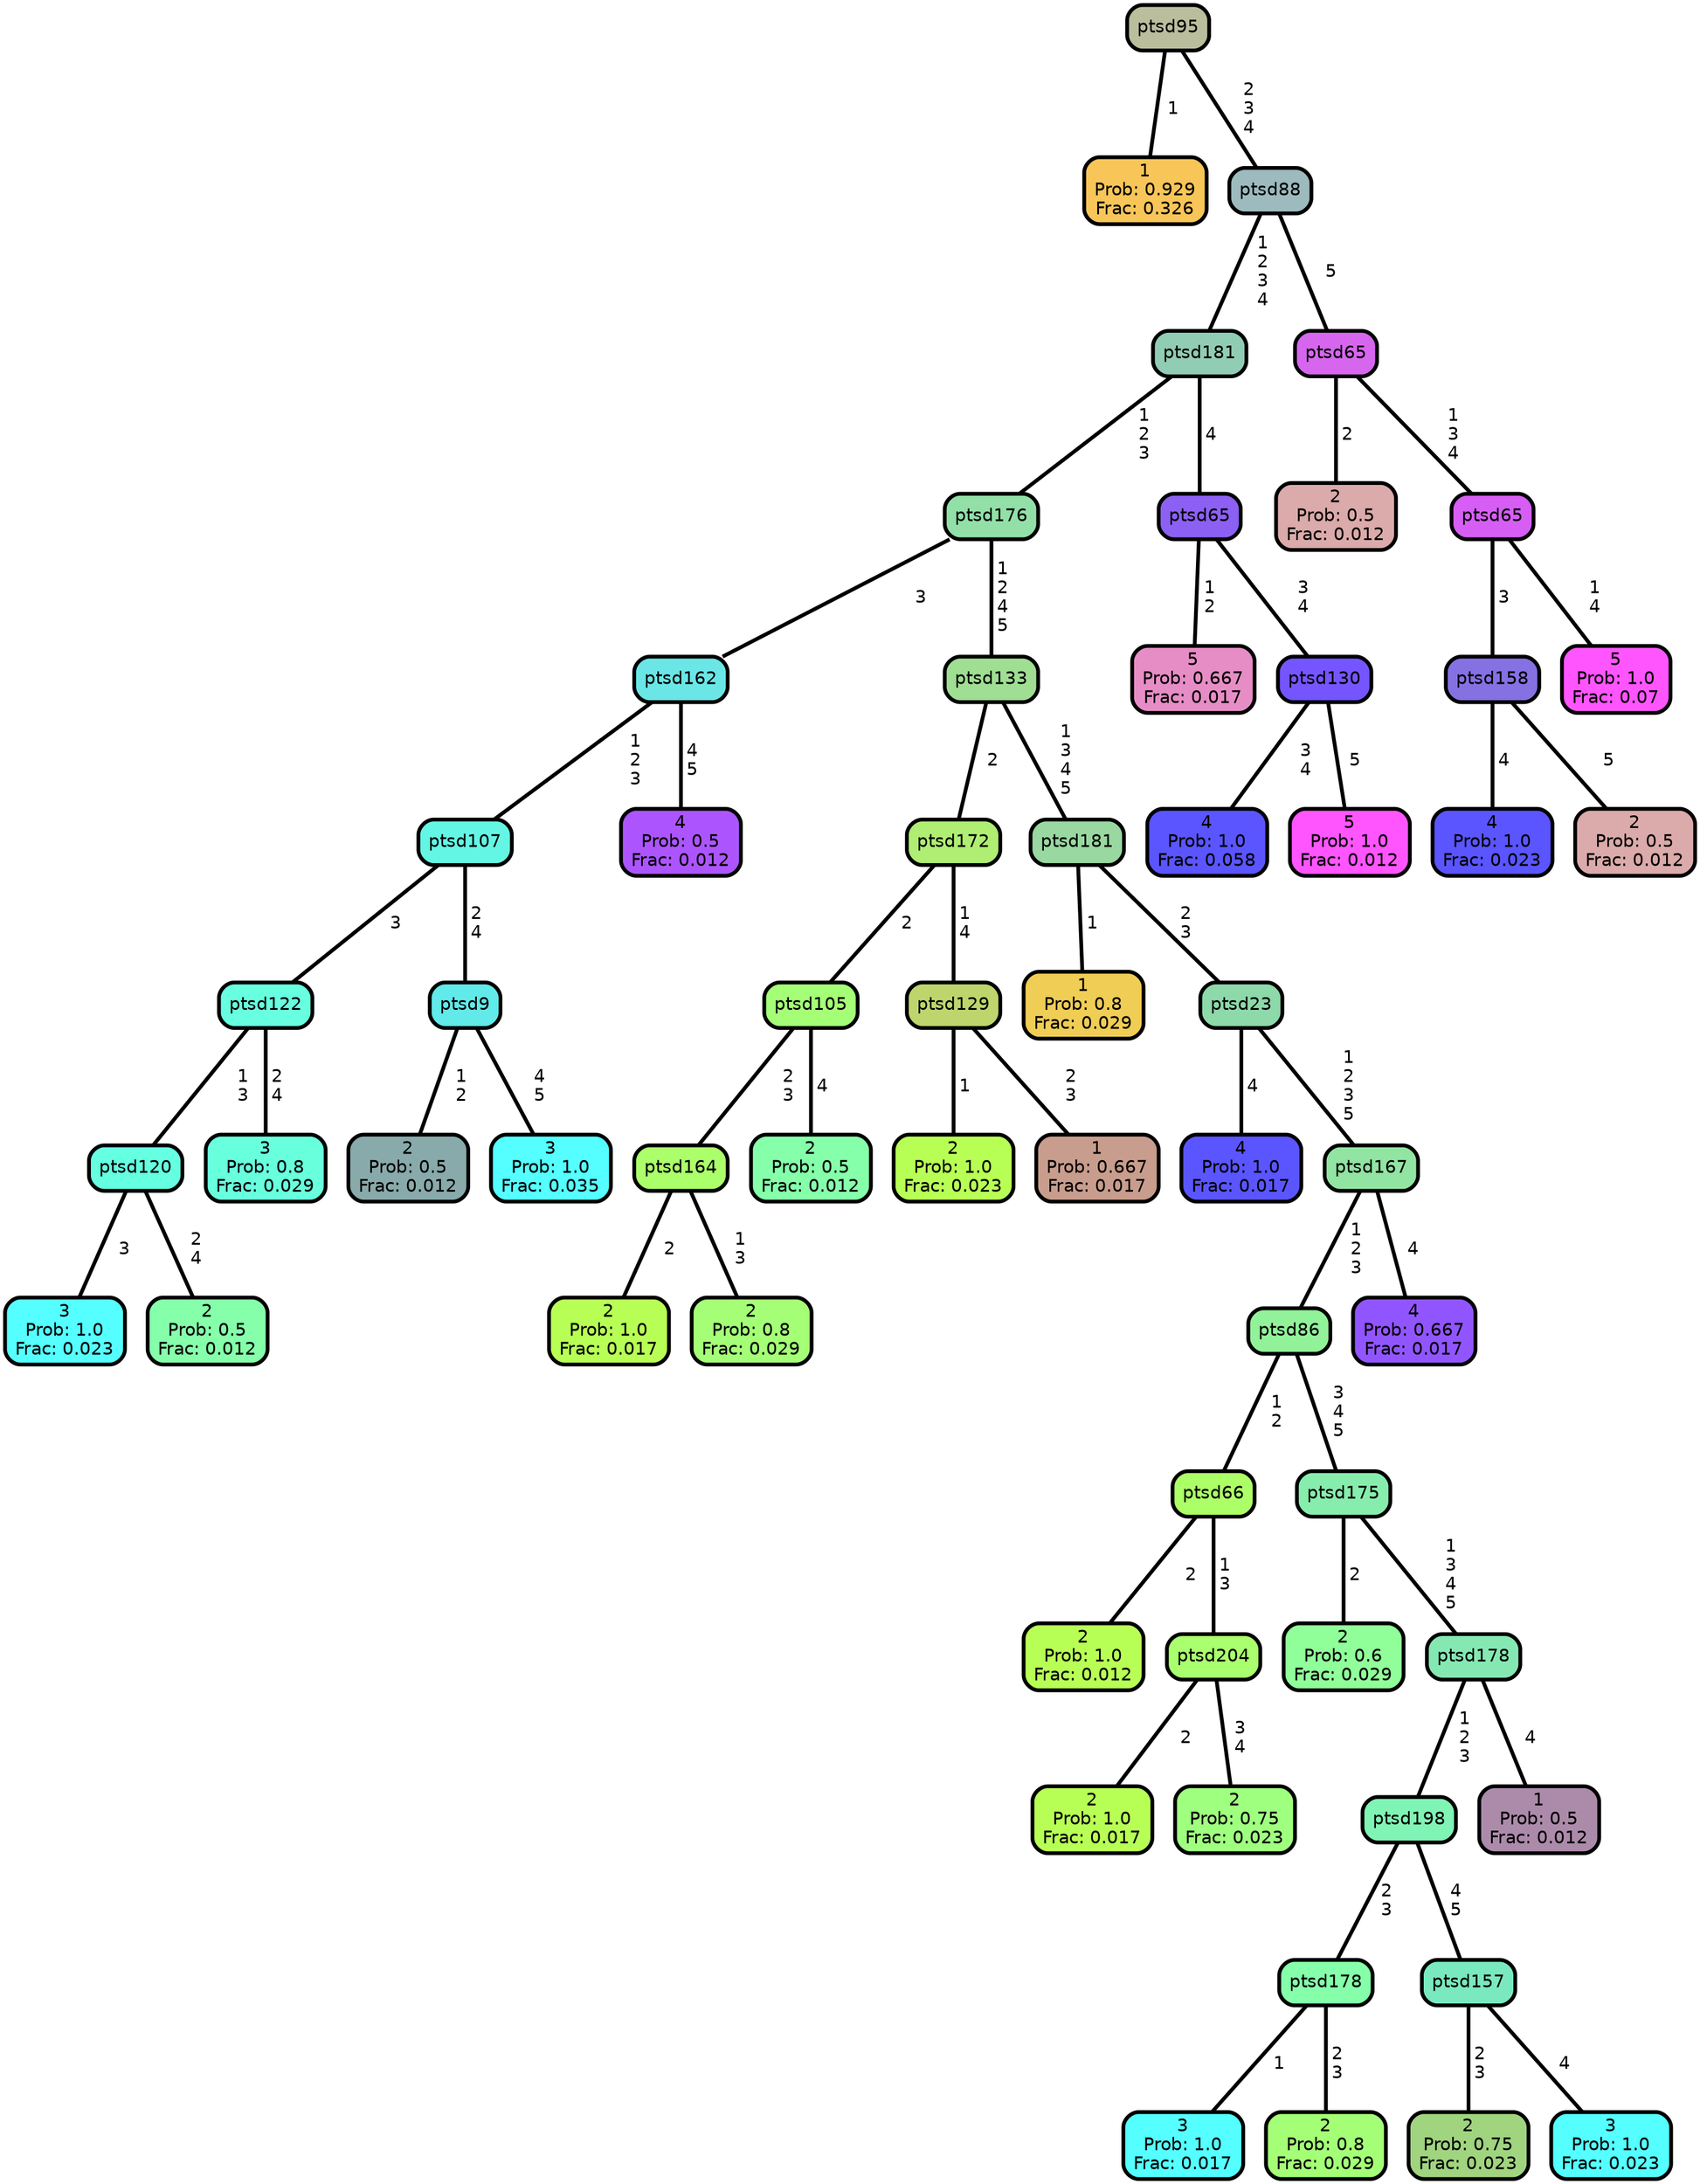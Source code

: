 graph Tree {
node [shape=box, style="filled, rounded",color="black",penwidth="3",fontcolor="black",                 fontname=helvetica] ;
graph [ranksep="0 equally", splines=straight,                 bgcolor=transparent, dpi=200] ;
edge [fontname=helvetica, color=black] ;
0 [label="1
Prob: 0.929
Frac: 0.326", fillcolor="#f8c558"] ;
1 [label="ptsd95", fillcolor="#babe9d"] ;
2 [label="3
Prob: 1.0
Frac: 0.023", fillcolor="#55ffff"] ;
3 [label="ptsd120", fillcolor="#65ffe2"] ;
4 [label="2
Prob: 0.5
Frac: 0.012", fillcolor="#86ffaa"] ;
5 [label="ptsd122", fillcolor="#67ffe0"] ;
6 [label="3
Prob: 0.8
Frac: 0.029", fillcolor="#68ffdd"] ;
7 [label="ptsd107", fillcolor="#64f6e4"] ;
8 [label="2
Prob: 0.5
Frac: 0.012", fillcolor="#89aaaa"] ;
9 [label="ptsd9", fillcolor="#62e9e9"] ;
10 [label="3
Prob: 1.0
Frac: 0.035", fillcolor="#55ffff"] ;
11 [label="ptsd162", fillcolor="#6be6e6"] ;
12 [label="4
Prob: 0.5
Frac: 0.012", fillcolor="#ac55ff"] ;
13 [label="ptsd176", fillcolor="#92e0a8"] ;
14 [label="2
Prob: 1.0
Frac: 0.017", fillcolor="#b8ff55"] ;
15 [label="ptsd164", fillcolor="#abff6a"] ;
16 [label="2
Prob: 0.8
Frac: 0.029", fillcolor="#a4ff77"] ;
17 [label="ptsd105", fillcolor="#a4ff77"] ;
18 [label="2
Prob: 0.5
Frac: 0.012", fillcolor="#86ffaa"] ;
19 [label="ptsd172", fillcolor="#afed73"] ;
20 [label="2
Prob: 1.0
Frac: 0.023", fillcolor="#b8ff55"] ;
21 [label="ptsd129", fillcolor="#bed56d"] ;
22 [label="1
Prob: 0.667
Frac: 0.017", fillcolor="#c89d8d"] ;
23 [label="ptsd133", fillcolor="#9fde93"] ;
24 [label="1
Prob: 0.8
Frac: 0.029", fillcolor="#f0cd55"] ;
25 [label="ptsd181", fillcolor="#99d8a0"] ;
26 [label="4
Prob: 1.0
Frac: 0.017", fillcolor="#5a55ff"] ;
27 [label="ptsd23", fillcolor="#8dd9aa"] ;
28 [label="2
Prob: 1.0
Frac: 0.012", fillcolor="#b8ff55"] ;
29 [label="ptsd66", fillcolor="#adff67"] ;
30 [label="2
Prob: 1.0
Frac: 0.017", fillcolor="#b8ff55"] ;
31 [label="ptsd204", fillcolor="#a9ff6d"] ;
32 [label="2
Prob: 0.75
Frac: 0.023", fillcolor="#9fff7f"] ;
33 [label="ptsd86", fillcolor="#92f29a"] ;
34 [label="2
Prob: 0.6
Frac: 0.029", fillcolor="#90ff99"] ;
35 [label="ptsd175", fillcolor="#87edad"] ;
36 [label="3
Prob: 1.0
Frac: 0.017", fillcolor="#55ffff"] ;
37 [label="ptsd178", fillcolor="#86ffaa"] ;
38 [label="2
Prob: 0.8
Frac: 0.029", fillcolor="#a4ff77"] ;
39 [label="ptsd198", fillcolor="#80f4b4"] ;
40 [label="2
Prob: 0.75
Frac: 0.023", fillcolor="#a0d47f"] ;
41 [label="ptsd157", fillcolor="#7ae9bf"] ;
42 [label="3
Prob: 1.0
Frac: 0.023", fillcolor="#55ffff"] ;
43 [label="ptsd178", fillcolor="#85e8b3"] ;
44 [label="1
Prob: 0.5
Frac: 0.012", fillcolor="#ac8baa"] ;
45 [label="ptsd167", fillcolor="#92e4a2"] ;
46 [label="4
Prob: 0.667
Frac: 0.017", fillcolor="#9155ff"] ;
47 [label="ptsd181", fillcolor="#91ccb4"] ;
48 [label="5
Prob: 0.667
Frac: 0.017", fillcolor="#e78dc6"] ;
49 [label="ptsd65", fillcolor="#8c60f3"] ;
50 [label="4
Prob: 1.0
Frac: 0.058", fillcolor="#5a55ff"] ;
51 [label="ptsd130", fillcolor="#7555ff"] ;
52 [label="5
Prob: 1.0
Frac: 0.012", fillcolor="#ff55ff"] ;
53 [label="ptsd88", fillcolor="#9dbabe"] ;
54 [label="2
Prob: 0.5
Frac: 0.012", fillcolor="#dbaaaa"] ;
55 [label="ptsd65", fillcolor="#d666ee"] ;
56 [label="4
Prob: 1.0
Frac: 0.023", fillcolor="#5a55ff"] ;
57 [label="ptsd158", fillcolor="#8571e2"] ;
58 [label="2
Prob: 0.5
Frac: 0.012", fillcolor="#dbaaaa"] ;
59 [label="ptsd65", fillcolor="#d65ef5"] ;
60 [label="5
Prob: 1.0
Frac: 0.07", fillcolor="#ff55ff"] ;
1 -- 0 [label=" 1",penwidth=3] ;
1 -- 53 [label=" 2\n 3\n 4",penwidth=3] ;
3 -- 2 [label=" 3",penwidth=3] ;
3 -- 4 [label=" 2\n 4",penwidth=3] ;
5 -- 3 [label=" 1\n 3",penwidth=3] ;
5 -- 6 [label=" 2\n 4",penwidth=3] ;
7 -- 5 [label=" 3",penwidth=3] ;
7 -- 9 [label=" 2\n 4",penwidth=3] ;
9 -- 8 [label=" 1\n 2",penwidth=3] ;
9 -- 10 [label=" 4\n 5",penwidth=3] ;
11 -- 7 [label=" 1\n 2\n 3",penwidth=3] ;
11 -- 12 [label=" 4\n 5",penwidth=3] ;
13 -- 11 [label=" 3",penwidth=3] ;
13 -- 23 [label=" 1\n 2\n 4\n 5",penwidth=3] ;
15 -- 14 [label=" 2",penwidth=3] ;
15 -- 16 [label=" 1\n 3",penwidth=3] ;
17 -- 15 [label=" 2\n 3",penwidth=3] ;
17 -- 18 [label=" 4",penwidth=3] ;
19 -- 17 [label=" 2",penwidth=3] ;
19 -- 21 [label=" 1\n 4",penwidth=3] ;
21 -- 20 [label=" 1",penwidth=3] ;
21 -- 22 [label=" 2\n 3",penwidth=3] ;
23 -- 19 [label=" 2",penwidth=3] ;
23 -- 25 [label=" 1\n 3\n 4\n 5",penwidth=3] ;
25 -- 24 [label=" 1",penwidth=3] ;
25 -- 27 [label=" 2\n 3",penwidth=3] ;
27 -- 26 [label=" 4",penwidth=3] ;
27 -- 45 [label=" 1\n 2\n 3\n 5",penwidth=3] ;
29 -- 28 [label=" 2",penwidth=3] ;
29 -- 31 [label=" 1\n 3",penwidth=3] ;
31 -- 30 [label=" 2",penwidth=3] ;
31 -- 32 [label=" 3\n 4",penwidth=3] ;
33 -- 29 [label=" 1\n 2",penwidth=3] ;
33 -- 35 [label=" 3\n 4\n 5",penwidth=3] ;
35 -- 34 [label=" 2",penwidth=3] ;
35 -- 43 [label=" 1\n 3\n 4\n 5",penwidth=3] ;
37 -- 36 [label=" 1",penwidth=3] ;
37 -- 38 [label=" 2\n 3",penwidth=3] ;
39 -- 37 [label=" 2\n 3",penwidth=3] ;
39 -- 41 [label=" 4\n 5",penwidth=3] ;
41 -- 40 [label=" 2\n 3",penwidth=3] ;
41 -- 42 [label=" 4",penwidth=3] ;
43 -- 39 [label=" 1\n 2\n 3",penwidth=3] ;
43 -- 44 [label=" 4",penwidth=3] ;
45 -- 33 [label=" 1\n 2\n 3",penwidth=3] ;
45 -- 46 [label=" 4",penwidth=3] ;
47 -- 13 [label=" 1\n 2\n 3",penwidth=3] ;
47 -- 49 [label=" 4",penwidth=3] ;
49 -- 48 [label=" 1\n 2",penwidth=3] ;
49 -- 51 [label=" 3\n 4",penwidth=3] ;
51 -- 50 [label=" 3\n 4",penwidth=3] ;
51 -- 52 [label=" 5",penwidth=3] ;
53 -- 47 [label=" 1\n 2\n 3\n 4",penwidth=3] ;
53 -- 55 [label=" 5",penwidth=3] ;
55 -- 54 [label=" 2",penwidth=3] ;
55 -- 59 [label=" 1\n 3\n 4",penwidth=3] ;
57 -- 56 [label=" 4",penwidth=3] ;
57 -- 58 [label=" 5",penwidth=3] ;
59 -- 57 [label=" 3",penwidth=3] ;
59 -- 60 [label=" 1\n 4",penwidth=3] ;
{rank = same;}}